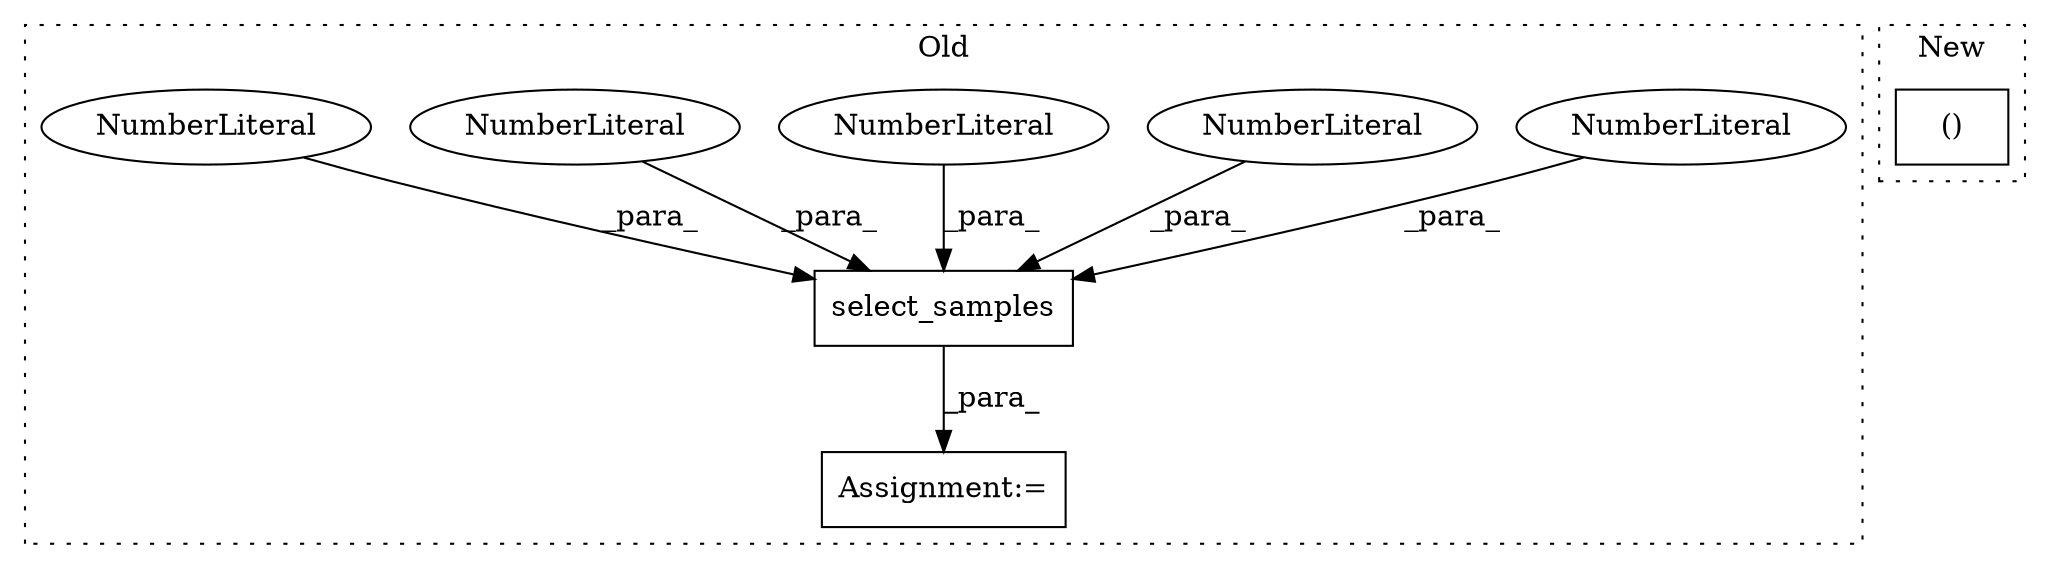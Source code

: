 digraph G {
subgraph cluster0 {
1 [label="select_samples" a="32" s="7920,7954" l="15,1" shape="box"];
3 [label="NumberLiteral" a="34" s="7953" l="1" shape="ellipse"];
4 [label="NumberLiteral" a="34" s="7947" l="1" shape="ellipse"];
5 [label="NumberLiteral" a="34" s="7951" l="1" shape="ellipse"];
6 [label="NumberLiteral" a="34" s="7949" l="1" shape="ellipse"];
7 [label="NumberLiteral" a="34" s="7945" l="1" shape="ellipse"];
8 [label="Assignment:=" a="7" s="7913" l="2" shape="box"];
label = "Old";
style="dotted";
}
subgraph cluster1 {
2 [label="()" a="106" s="7926" l="17" shape="box"];
label = "New";
style="dotted";
}
1 -> 8 [label="_para_"];
3 -> 1 [label="_para_"];
4 -> 1 [label="_para_"];
5 -> 1 [label="_para_"];
6 -> 1 [label="_para_"];
7 -> 1 [label="_para_"];
}